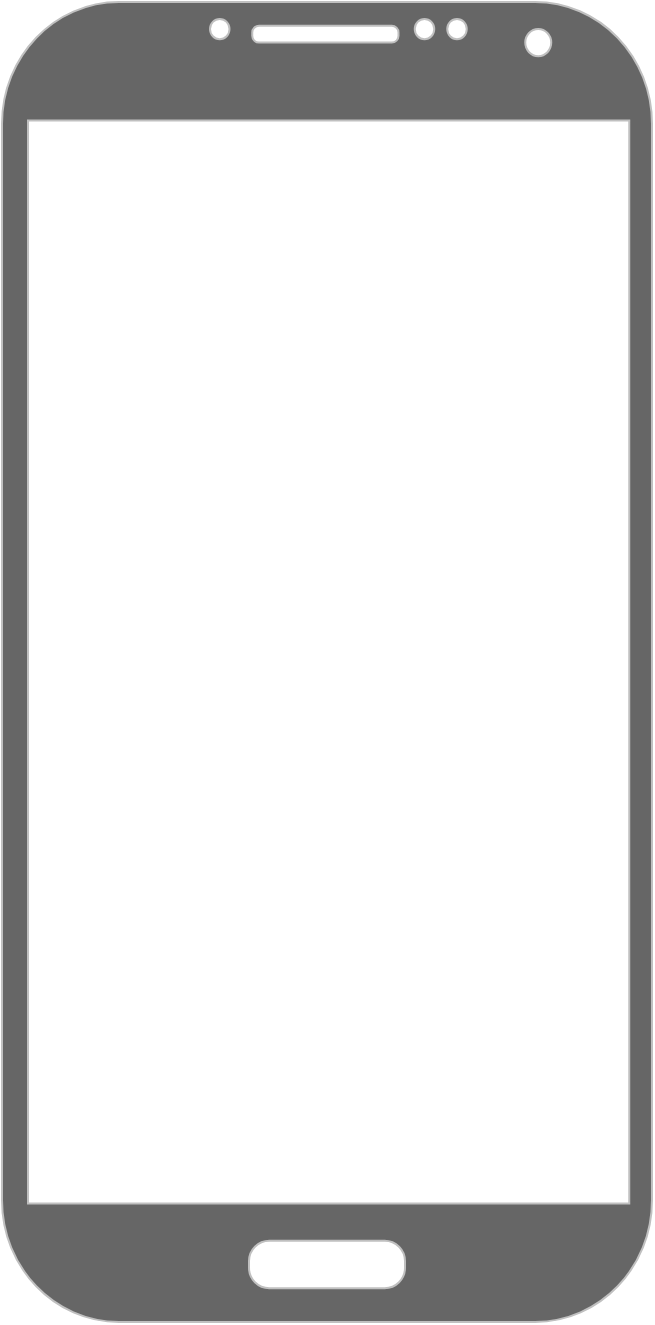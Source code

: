 <mxfile version="14.4.3" type="device"><diagram id="6cJGM43wlCNLSbMqALWl" name="Page-1"><mxGraphModel dx="801" dy="513" grid="1" gridSize="10" guides="1" tooltips="1" connect="1" arrows="1" fold="1" page="1" pageScale="1" pageWidth="1600" pageHeight="1200" math="0" shadow="0"><root><mxCell id="0"/><mxCell id="1" parent="0"/><mxCell id="8ia4FPHjXHP9dzOijiDw-3" value="" style="verticalLabelPosition=bottom;verticalAlign=top;html=1;shadow=0;dashed=0;strokeWidth=1;shape=mxgraph.android.phone2;strokeColor=#c0c0c0;fillColor=#666666;" parent="1" vertex="1"><mxGeometry x="175" y="30" width="325" height="660" as="geometry"/></mxCell></root></mxGraphModel></diagram></mxfile>